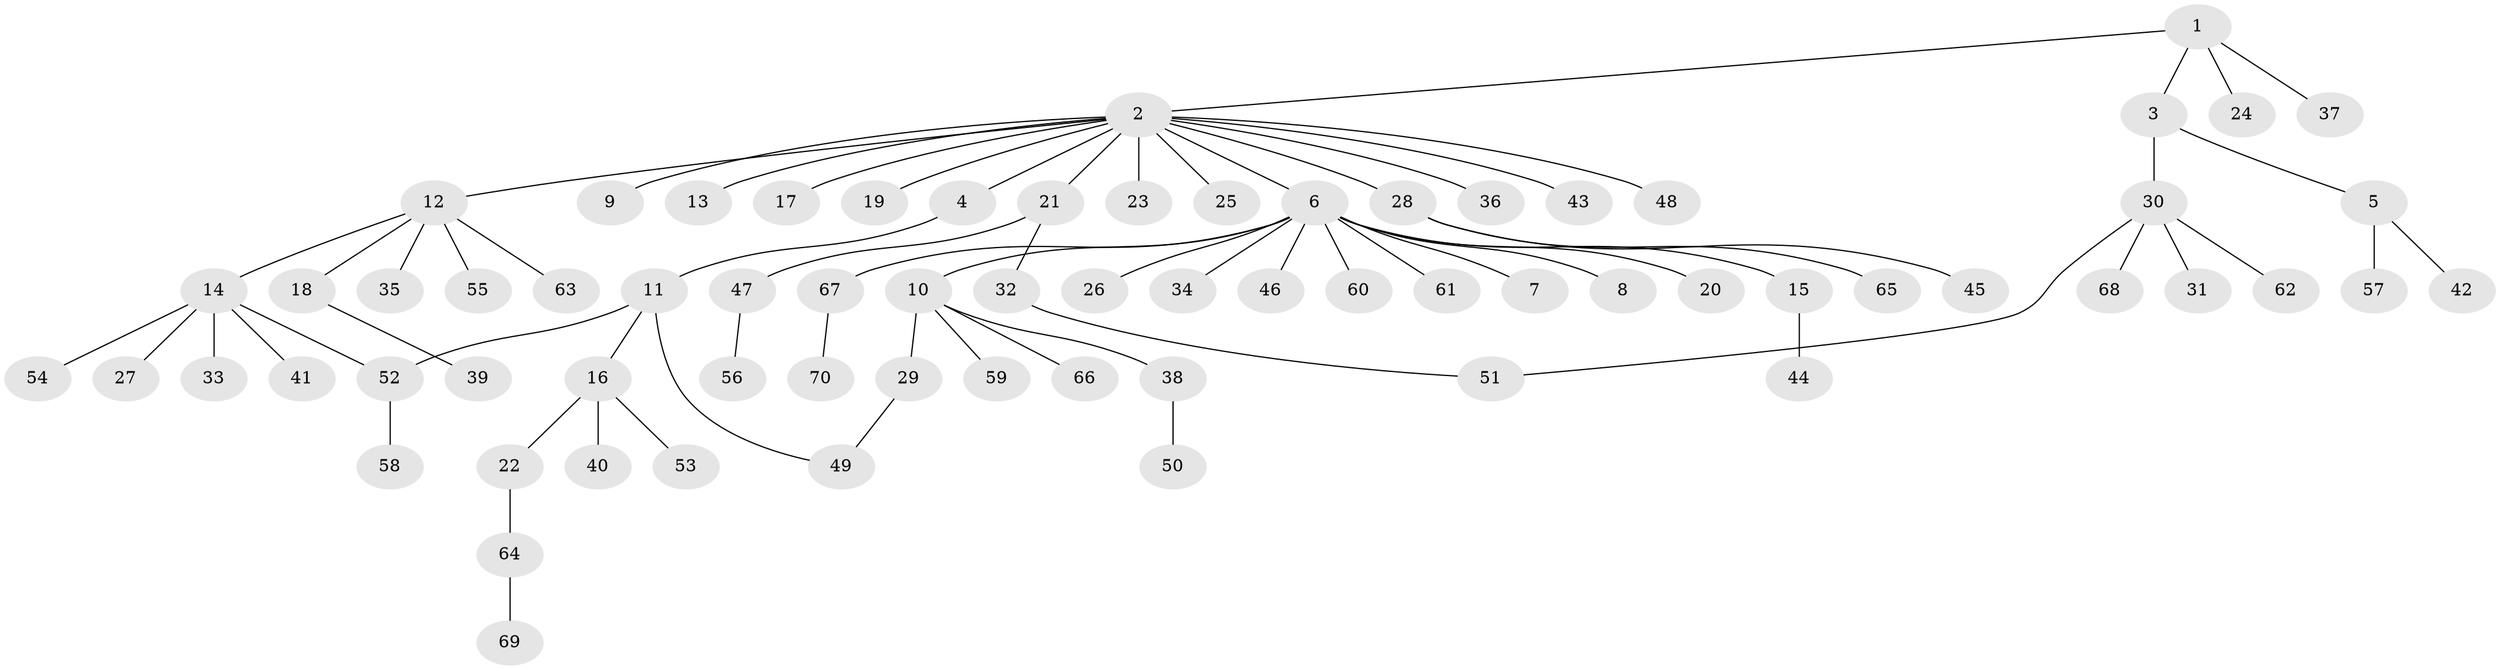 // coarse degree distribution, {3: 0.09615384615384616, 14: 0.019230769230769232, 4: 0.038461538461538464, 2: 0.09615384615384616, 11: 0.019230769230769232, 1: 0.6730769230769231, 5: 0.057692307692307696}
// Generated by graph-tools (version 1.1) at 2025/41/03/06/25 10:41:51]
// undirected, 70 vertices, 72 edges
graph export_dot {
graph [start="1"]
  node [color=gray90,style=filled];
  1;
  2;
  3;
  4;
  5;
  6;
  7;
  8;
  9;
  10;
  11;
  12;
  13;
  14;
  15;
  16;
  17;
  18;
  19;
  20;
  21;
  22;
  23;
  24;
  25;
  26;
  27;
  28;
  29;
  30;
  31;
  32;
  33;
  34;
  35;
  36;
  37;
  38;
  39;
  40;
  41;
  42;
  43;
  44;
  45;
  46;
  47;
  48;
  49;
  50;
  51;
  52;
  53;
  54;
  55;
  56;
  57;
  58;
  59;
  60;
  61;
  62;
  63;
  64;
  65;
  66;
  67;
  68;
  69;
  70;
  1 -- 2;
  1 -- 3;
  1 -- 24;
  1 -- 37;
  2 -- 4;
  2 -- 6;
  2 -- 9;
  2 -- 12;
  2 -- 13;
  2 -- 17;
  2 -- 19;
  2 -- 21;
  2 -- 23;
  2 -- 25;
  2 -- 28;
  2 -- 36;
  2 -- 43;
  2 -- 48;
  3 -- 5;
  3 -- 30;
  4 -- 11;
  5 -- 42;
  5 -- 57;
  6 -- 7;
  6 -- 8;
  6 -- 10;
  6 -- 15;
  6 -- 20;
  6 -- 26;
  6 -- 34;
  6 -- 46;
  6 -- 60;
  6 -- 61;
  6 -- 67;
  10 -- 29;
  10 -- 38;
  10 -- 59;
  10 -- 66;
  11 -- 16;
  11 -- 49;
  11 -- 52;
  12 -- 14;
  12 -- 18;
  12 -- 35;
  12 -- 55;
  12 -- 63;
  14 -- 27;
  14 -- 33;
  14 -- 41;
  14 -- 52;
  14 -- 54;
  15 -- 44;
  16 -- 22;
  16 -- 40;
  16 -- 53;
  18 -- 39;
  21 -- 32;
  21 -- 47;
  22 -- 64;
  28 -- 45;
  28 -- 65;
  29 -- 49;
  30 -- 31;
  30 -- 51;
  30 -- 62;
  30 -- 68;
  32 -- 51;
  38 -- 50;
  47 -- 56;
  52 -- 58;
  64 -- 69;
  67 -- 70;
}
